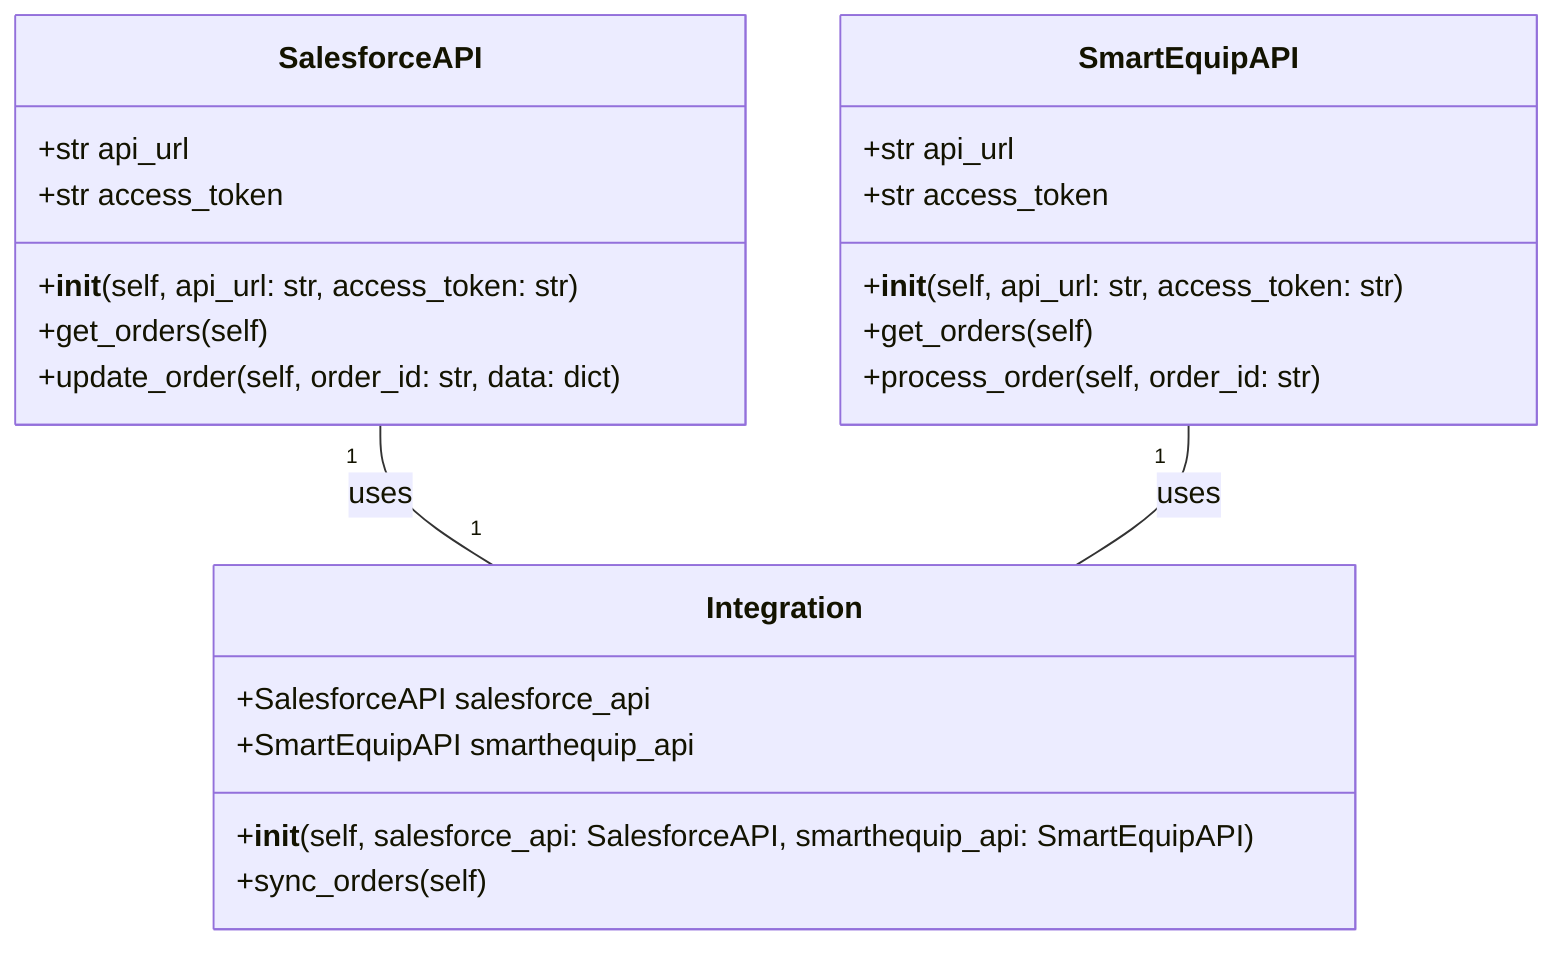 classDiagram
    class SalesforceAPI{
        +str api_url
        +str access_token
        +__init__(self, api_url: str, access_token: str)
        +get_orders(self)
        +update_order(self, order_id: str, data: dict)
    }
    class SmartEquipAPI{
        +str api_url
        +str access_token
        +__init__(self, api_url: str, access_token: str)
        +get_orders(self)
        +process_order(self, order_id: str)
    }
    class Integration{
        +SalesforceAPI salesforce_api
        +SmartEquipAPI smarthequip_api
        +__init__(self, salesforce_api: SalesforceAPI, smarthequip_api: SmartEquipAPI)
        +sync_orders(self)
    }
    SalesforceAPI "1" -- "1" Integration: uses
    SmartEquipAPI "1" -- "1" Integration: uses